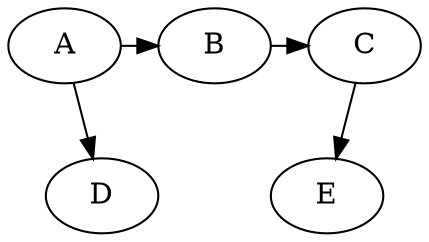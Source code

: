 digraph G {

  { rank = same; A B C }
  { rank = same; D E }

  A -> B;
  A -> D;
  B -> C;
  C -> E;
  D -> E [style = invis];
  
}